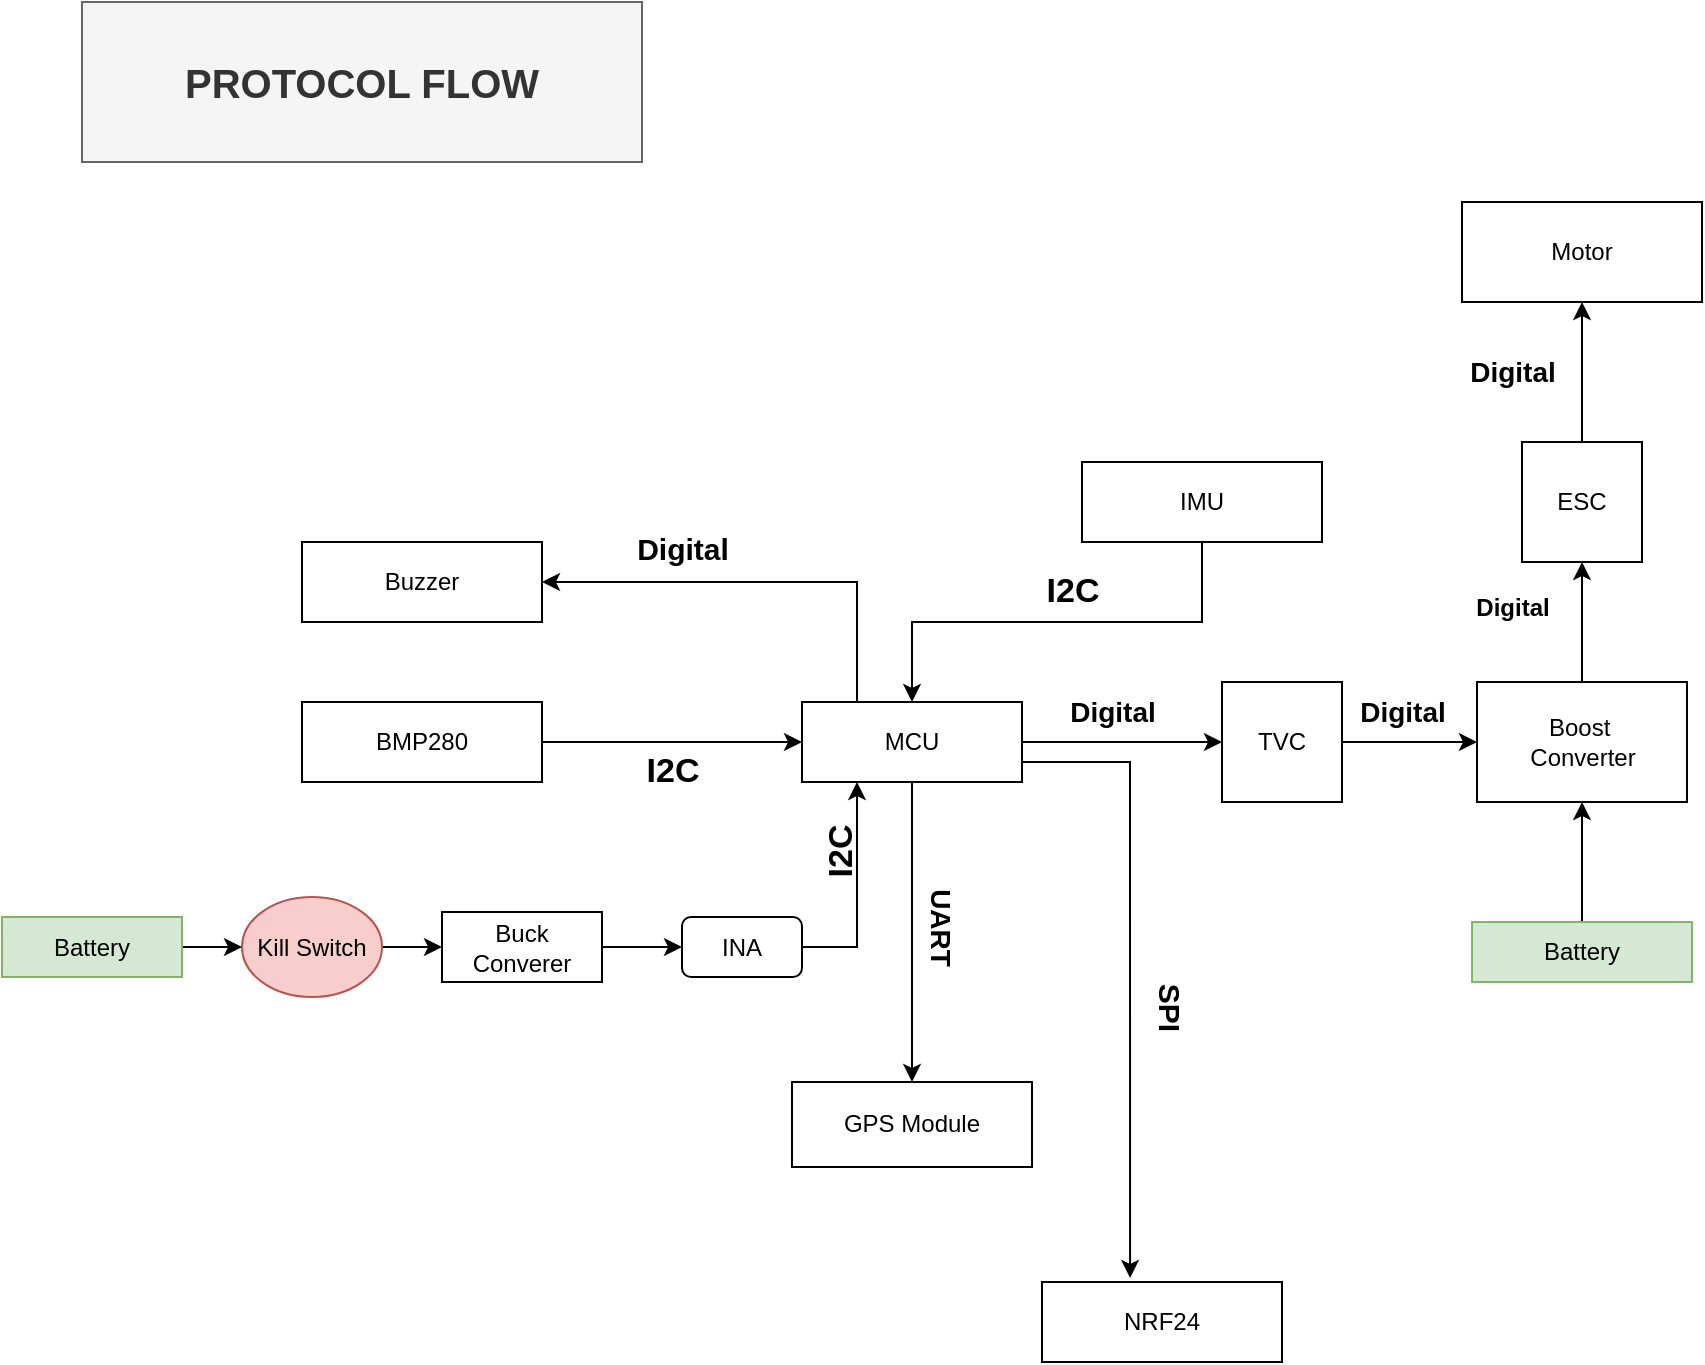 <mxfile version="26.0.8" pages="2">
  <diagram name="Page-1" id="P2OtTgZImReubRDIeK8x">
    <mxGraphModel dx="1426" dy="781" grid="1" gridSize="10" guides="1" tooltips="1" connect="1" arrows="1" fold="1" page="1" pageScale="1" pageWidth="850" pageHeight="1100" background="#ffffff" math="0" shadow="0">
      <root>
        <mxCell id="0" />
        <mxCell id="1" parent="0" />
        <mxCell id="M39qL0JclwlbJz-neaCp-6" style="edgeStyle=orthogonalEdgeStyle;rounded=0;orthogonalLoop=1;jettySize=auto;html=1;exitX=0.5;exitY=0;exitDx=0;exitDy=0;" edge="1" parent="1" source="xzneTPOzsLSP4HAMhC8t-4">
          <mxGeometry relative="1" as="geometry">
            <mxPoint x="455" y="740" as="targetPoint" />
          </mxGeometry>
        </mxCell>
        <mxCell id="M39qL0JclwlbJz-neaCp-7" style="edgeStyle=orthogonalEdgeStyle;rounded=0;orthogonalLoop=1;jettySize=auto;html=1;exitX=0;exitY=0.5;exitDx=0;exitDy=0;" edge="1" parent="1" source="xzneTPOzsLSP4HAMhC8t-4" target="xzneTPOzsLSP4HAMhC8t-15">
          <mxGeometry relative="1" as="geometry" />
        </mxCell>
        <mxCell id="M39qL0JclwlbJz-neaCp-19" style="edgeStyle=orthogonalEdgeStyle;rounded=0;orthogonalLoop=1;jettySize=auto;html=1;exitX=0.75;exitY=1;exitDx=0;exitDy=0;entryX=1;entryY=0.5;entryDx=0;entryDy=0;" edge="1" parent="1" source="xzneTPOzsLSP4HAMhC8t-4" target="xzneTPOzsLSP4HAMhC8t-6">
          <mxGeometry relative="1" as="geometry">
            <mxPoint x="310" y="460" as="targetPoint" />
          </mxGeometry>
        </mxCell>
        <mxCell id="xzneTPOzsLSP4HAMhC8t-4" value="MCU" style="rounded=0;whiteSpace=wrap;html=1;direction=west;" vertex="1" parent="1">
          <mxGeometry x="400" y="550" width="110" height="40" as="geometry" />
        </mxCell>
        <mxCell id="M39qL0JclwlbJz-neaCp-20" style="edgeStyle=orthogonalEdgeStyle;rounded=0;orthogonalLoop=1;jettySize=auto;html=1;exitX=0.5;exitY=1;exitDx=0;exitDy=0;" edge="1" parent="1" source="xzneTPOzsLSP4HAMhC8t-5" target="xzneTPOzsLSP4HAMhC8t-4">
          <mxGeometry relative="1" as="geometry" />
        </mxCell>
        <mxCell id="xzneTPOzsLSP4HAMhC8t-5" value="IMU" style="rounded=0;whiteSpace=wrap;html=1;" vertex="1" parent="1">
          <mxGeometry x="540" y="430" width="120" height="40" as="geometry" />
        </mxCell>
        <mxCell id="xzneTPOzsLSP4HAMhC8t-6" value="Buzzer" style="rounded=0;whiteSpace=wrap;html=1;" vertex="1" parent="1">
          <mxGeometry x="150" y="470" width="120" height="40" as="geometry" />
        </mxCell>
        <mxCell id="M39qL0JclwlbJz-neaCp-14" style="edgeStyle=orthogonalEdgeStyle;rounded=0;orthogonalLoop=1;jettySize=auto;html=1;exitX=1;exitY=0.5;exitDx=0;exitDy=0;" edge="1" parent="1" source="xzneTPOzsLSP4HAMhC8t-7" target="xzneTPOzsLSP4HAMhC8t-4">
          <mxGeometry relative="1" as="geometry" />
        </mxCell>
        <mxCell id="xzneTPOzsLSP4HAMhC8t-7" value="BMP280" style="rounded=0;whiteSpace=wrap;html=1;" vertex="1" parent="1">
          <mxGeometry x="150" y="550" width="120" height="40" as="geometry" />
        </mxCell>
        <mxCell id="M39qL0JclwlbJz-neaCp-3" style="edgeStyle=orthogonalEdgeStyle;rounded=0;orthogonalLoop=1;jettySize=auto;html=1;exitX=1;exitY=0.5;exitDx=0;exitDy=0;entryX=0;entryY=0.5;entryDx=0;entryDy=0;" edge="1" parent="1" source="xzneTPOzsLSP4HAMhC8t-8" target="xzneTPOzsLSP4HAMhC8t-10">
          <mxGeometry relative="1" as="geometry" />
        </mxCell>
        <mxCell id="xzneTPOzsLSP4HAMhC8t-8" value="Kill Switch" style="ellipse;whiteSpace=wrap;html=1;fillColor=#f8cecc;strokeColor=#b85450;" vertex="1" parent="1">
          <mxGeometry x="120" y="647.5" width="70" height="50" as="geometry" />
        </mxCell>
        <mxCell id="M39qL0JclwlbJz-neaCp-12" style="edgeStyle=orthogonalEdgeStyle;rounded=0;orthogonalLoop=1;jettySize=auto;html=1;exitX=0.5;exitY=0;exitDx=0;exitDy=0;entryX=0.5;entryY=1;entryDx=0;entryDy=0;" edge="1" parent="1" source="xzneTPOzsLSP4HAMhC8t-9" target="xzneTPOzsLSP4HAMhC8t-12">
          <mxGeometry relative="1" as="geometry" />
        </mxCell>
        <mxCell id="xzneTPOzsLSP4HAMhC8t-9" value="Battery" style="rounded=0;whiteSpace=wrap;html=1;fillColor=#d5e8d4;strokeColor=#82b366;" vertex="1" parent="1">
          <mxGeometry x="735" y="660" width="110" height="30" as="geometry" />
        </mxCell>
        <mxCell id="M39qL0JclwlbJz-neaCp-4" style="edgeStyle=orthogonalEdgeStyle;rounded=0;orthogonalLoop=1;jettySize=auto;html=1;exitX=1;exitY=0.5;exitDx=0;exitDy=0;entryX=0;entryY=0.5;entryDx=0;entryDy=0;" edge="1" parent="1" source="xzneTPOzsLSP4HAMhC8t-10" target="xzneTPOzsLSP4HAMhC8t-11">
          <mxGeometry relative="1" as="geometry" />
        </mxCell>
        <mxCell id="xzneTPOzsLSP4HAMhC8t-10" value="Buck&lt;br&gt;Converer" style="rounded=0;whiteSpace=wrap;html=1;" vertex="1" parent="1">
          <mxGeometry x="220" y="655" width="80" height="35" as="geometry" />
        </mxCell>
        <mxCell id="M39qL0JclwlbJz-neaCp-5" style="edgeStyle=orthogonalEdgeStyle;rounded=0;orthogonalLoop=1;jettySize=auto;html=1;exitX=1;exitY=0.5;exitDx=0;exitDy=0;entryX=0.75;entryY=0;entryDx=0;entryDy=0;" edge="1" parent="1" source="xzneTPOzsLSP4HAMhC8t-11" target="xzneTPOzsLSP4HAMhC8t-4">
          <mxGeometry relative="1" as="geometry">
            <mxPoint x="440" y="673" as="targetPoint" />
          </mxGeometry>
        </mxCell>
        <mxCell id="xzneTPOzsLSP4HAMhC8t-11" value="INA" style="rounded=1;whiteSpace=wrap;html=1;" vertex="1" parent="1">
          <mxGeometry x="340" y="657.5" width="60" height="30" as="geometry" />
        </mxCell>
        <mxCell id="M39qL0JclwlbJz-neaCp-10" style="edgeStyle=orthogonalEdgeStyle;rounded=0;orthogonalLoop=1;jettySize=auto;html=1;exitX=0.5;exitY=0;exitDx=0;exitDy=0;entryX=0.5;entryY=1;entryDx=0;entryDy=0;" edge="1" parent="1" source="xzneTPOzsLSP4HAMhC8t-12" target="xzneTPOzsLSP4HAMhC8t-16">
          <mxGeometry relative="1" as="geometry" />
        </mxCell>
        <mxCell id="xzneTPOzsLSP4HAMhC8t-12" value="Boost&amp;nbsp;&lt;div&gt;Converter&lt;/div&gt;" style="rounded=0;whiteSpace=wrap;html=1;" vertex="1" parent="1">
          <mxGeometry x="737.5" y="540" width="105" height="60" as="geometry" />
        </mxCell>
        <mxCell id="xzneTPOzsLSP4HAMhC8t-13" value="GPS Module" style="rounded=0;whiteSpace=wrap;html=1;" vertex="1" parent="1">
          <mxGeometry x="395" y="740" width="120" height="42.5" as="geometry" />
        </mxCell>
        <mxCell id="xzneTPOzsLSP4HAMhC8t-14" value="NRF24" style="rounded=0;whiteSpace=wrap;html=1;" vertex="1" parent="1">
          <mxGeometry x="520" y="840" width="120" height="40" as="geometry" />
        </mxCell>
        <mxCell id="M39qL0JclwlbJz-neaCp-9" style="edgeStyle=orthogonalEdgeStyle;rounded=0;orthogonalLoop=1;jettySize=auto;html=1;" edge="1" parent="1" source="xzneTPOzsLSP4HAMhC8t-15" target="xzneTPOzsLSP4HAMhC8t-12">
          <mxGeometry relative="1" as="geometry" />
        </mxCell>
        <mxCell id="xzneTPOzsLSP4HAMhC8t-15" value="TVC" style="whiteSpace=wrap;html=1;aspect=fixed;" vertex="1" parent="1">
          <mxGeometry x="610" y="540" width="60" height="60" as="geometry" />
        </mxCell>
        <mxCell id="M39qL0JclwlbJz-neaCp-11" style="edgeStyle=orthogonalEdgeStyle;rounded=0;orthogonalLoop=1;jettySize=auto;html=1;exitX=0.5;exitY=0;exitDx=0;exitDy=0;" edge="1" parent="1" source="xzneTPOzsLSP4HAMhC8t-16" target="xzneTPOzsLSP4HAMhC8t-17">
          <mxGeometry relative="1" as="geometry" />
        </mxCell>
        <mxCell id="xzneTPOzsLSP4HAMhC8t-16" value="ESC" style="whiteSpace=wrap;html=1;aspect=fixed;" vertex="1" parent="1">
          <mxGeometry x="760" y="420" width="60" height="60" as="geometry" />
        </mxCell>
        <mxCell id="xzneTPOzsLSP4HAMhC8t-17" value="Motor" style="rounded=0;whiteSpace=wrap;html=1;" vertex="1" parent="1">
          <mxGeometry x="730" y="300" width="120" height="50" as="geometry" />
        </mxCell>
        <mxCell id="M39qL0JclwlbJz-neaCp-2" style="edgeStyle=orthogonalEdgeStyle;rounded=0;orthogonalLoop=1;jettySize=auto;html=1;exitX=1;exitY=0.5;exitDx=0;exitDy=0;entryX=0;entryY=0.5;entryDx=0;entryDy=0;" edge="1" parent="1" source="xzneTPOzsLSP4HAMhC8t-18" target="xzneTPOzsLSP4HAMhC8t-8">
          <mxGeometry relative="1" as="geometry" />
        </mxCell>
        <mxCell id="xzneTPOzsLSP4HAMhC8t-18" value="Battery" style="rounded=0;whiteSpace=wrap;html=1;fillColor=#d5e8d4;strokeColor=#82b366;" vertex="1" parent="1">
          <mxGeometry y="657.5" width="90" height="30" as="geometry" />
        </mxCell>
        <mxCell id="M39qL0JclwlbJz-neaCp-8" style="edgeStyle=orthogonalEdgeStyle;rounded=0;orthogonalLoop=1;jettySize=auto;html=1;exitX=0;exitY=0.25;exitDx=0;exitDy=0;entryX=0.367;entryY=-0.05;entryDx=0;entryDy=0;entryPerimeter=0;" edge="1" parent="1" source="xzneTPOzsLSP4HAMhC8t-4" target="xzneTPOzsLSP4HAMhC8t-14">
          <mxGeometry relative="1" as="geometry" />
        </mxCell>
        <mxCell id="M39qL0JclwlbJz-neaCp-22" value="&lt;b&gt;&lt;font style=&quot;font-size: 20px;&quot;&gt;PROTOCOL FLOW&lt;/font&gt;&lt;/b&gt;" style="rounded=0;whiteSpace=wrap;html=1;fillColor=#f5f5f5;fontColor=#333333;strokeColor=#666666;" vertex="1" parent="1">
          <mxGeometry x="40" y="200" width="280" height="80" as="geometry" />
        </mxCell>
        <mxCell id="M39qL0JclwlbJz-neaCp-23" value="&lt;b&gt;&lt;font style=&quot;font-size: 14px;&quot;&gt;UART&lt;/font&gt;&lt;/b&gt;" style="text;html=1;align=center;verticalAlign=middle;resizable=0;points=[];autosize=1;strokeColor=none;fillColor=none;rotation=90;" vertex="1" parent="1">
          <mxGeometry x="440" y="647.5" width="60" height="30" as="geometry" />
        </mxCell>
        <mxCell id="M39qL0JclwlbJz-neaCp-24" value="&lt;b&gt;&lt;font style=&quot;font-size: 17px;&quot;&gt;I2C&lt;/font&gt;&lt;/b&gt;" style="text;html=1;align=center;verticalAlign=middle;resizable=0;points=[];autosize=1;strokeColor=none;fillColor=none;" vertex="1" parent="1">
          <mxGeometry x="310" y="570" width="50" height="30" as="geometry" />
        </mxCell>
        <mxCell id="M39qL0JclwlbJz-neaCp-25" value="&lt;b&gt;&lt;font style=&quot;font-size: 17px;&quot;&gt;I2C&lt;/font&gt;&lt;/b&gt;" style="text;html=1;align=center;verticalAlign=middle;resizable=0;points=[];autosize=1;strokeColor=none;fillColor=none;rotation=270;" vertex="1" parent="1">
          <mxGeometry x="395" y="610" width="50" height="30" as="geometry" />
        </mxCell>
        <mxCell id="M39qL0JclwlbJz-neaCp-26" value="&lt;b&gt;&lt;font style=&quot;font-size: 15px;&quot;&gt;SPI&lt;/font&gt;&lt;/b&gt;" style="text;html=1;align=center;verticalAlign=middle;resizable=0;points=[];autosize=1;strokeColor=none;fillColor=none;rotation=90;" vertex="1" parent="1">
          <mxGeometry x="560" y="687.5" width="50" height="30" as="geometry" />
        </mxCell>
        <mxCell id="M39qL0JclwlbJz-neaCp-27" value="&lt;b&gt;&lt;font style=&quot;font-size: 17px;&quot;&gt;I2C&lt;/font&gt;&lt;/b&gt;" style="text;html=1;align=center;verticalAlign=middle;resizable=0;points=[];autosize=1;strokeColor=none;fillColor=none;" vertex="1" parent="1">
          <mxGeometry x="510" y="480" width="50" height="30" as="geometry" />
        </mxCell>
        <mxCell id="M39qL0JclwlbJz-neaCp-29" value="&lt;b&gt;&lt;font style=&quot;font-size: 15px;&quot;&gt;Digital&lt;/font&gt;&lt;/b&gt;" style="text;html=1;align=center;verticalAlign=middle;resizable=0;points=[];autosize=1;strokeColor=none;fillColor=none;" vertex="1" parent="1">
          <mxGeometry x="305" y="458" width="70" height="30" as="geometry" />
        </mxCell>
        <mxCell id="M39qL0JclwlbJz-neaCp-30" value="&lt;b&gt;&lt;font style=&quot;font-size: 14px;&quot;&gt;Digital&lt;/font&gt;&lt;/b&gt;" style="text;html=1;align=center;verticalAlign=middle;resizable=0;points=[];autosize=1;strokeColor=none;fillColor=none;" vertex="1" parent="1">
          <mxGeometry x="520" y="540" width="70" height="30" as="geometry" />
        </mxCell>
        <mxCell id="M39qL0JclwlbJz-neaCp-31" value="&lt;b&gt;&lt;font style=&quot;font-size: 14px;&quot;&gt;Digital&lt;/font&gt;&lt;/b&gt;" style="text;html=1;align=center;verticalAlign=middle;resizable=0;points=[];autosize=1;strokeColor=none;fillColor=none;" vertex="1" parent="1">
          <mxGeometry x="665" y="540" width="70" height="30" as="geometry" />
        </mxCell>
        <mxCell id="M39qL0JclwlbJz-neaCp-32" value="&lt;b&gt;&lt;font&gt;Digital&lt;/font&gt;&lt;/b&gt;" style="text;html=1;align=center;verticalAlign=middle;resizable=0;points=[];autosize=1;strokeColor=none;fillColor=none;rotation=0;" vertex="1" parent="1">
          <mxGeometry x="725" y="488" width="60" height="30" as="geometry" />
        </mxCell>
        <mxCell id="M39qL0JclwlbJz-neaCp-33" value="&lt;b&gt;&lt;font style=&quot;font-size: 14px;&quot;&gt;Digital&lt;/font&gt;&lt;/b&gt;" style="text;html=1;align=center;verticalAlign=middle;resizable=0;points=[];autosize=1;strokeColor=none;fillColor=none;" vertex="1" parent="1">
          <mxGeometry x="720" y="370" width="70" height="30" as="geometry" />
        </mxCell>
      </root>
    </mxGraphModel>
  </diagram>
  <diagram id="2lc10cJJLm7VK80CJrAk" name="Page-2">
    <mxGraphModel grid="1" page="1" gridSize="10" guides="1" tooltips="1" connect="1" arrows="1" fold="1" pageScale="1" pageWidth="850" pageHeight="1100" math="0" shadow="0">
      <root>
        <mxCell id="0" />
        <mxCell id="1" parent="0" />
      </root>
    </mxGraphModel>
  </diagram>
</mxfile>
